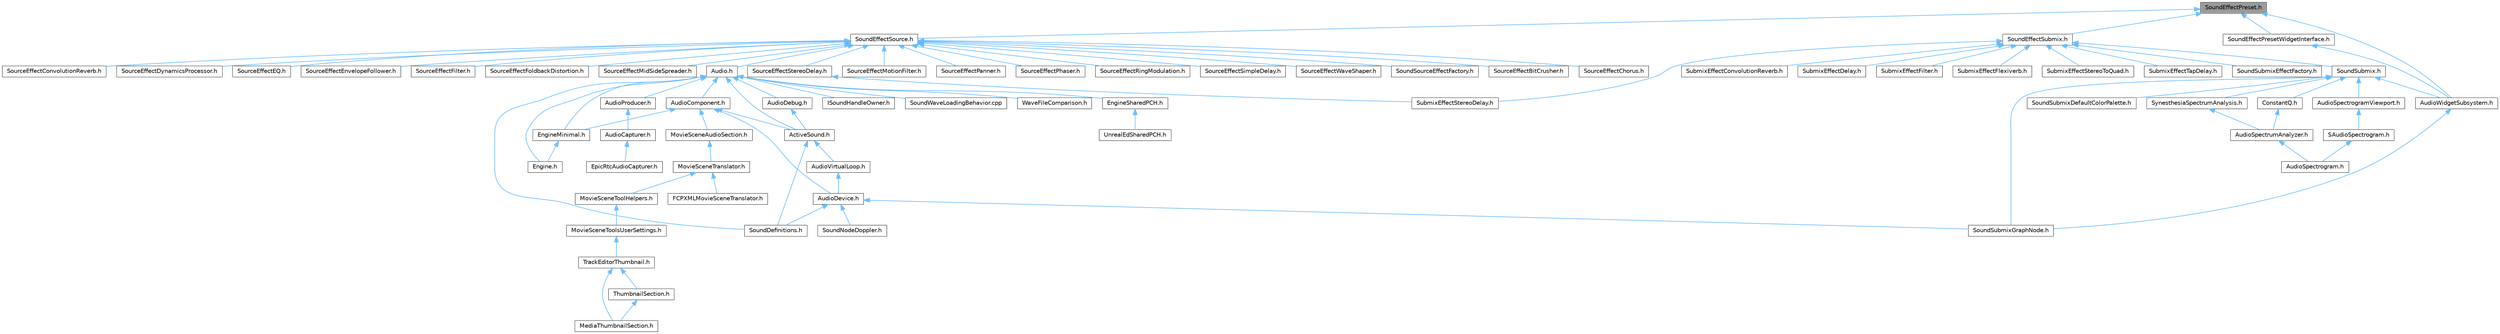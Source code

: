 digraph "SoundEffectPreset.h"
{
 // INTERACTIVE_SVG=YES
 // LATEX_PDF_SIZE
  bgcolor="transparent";
  edge [fontname=Helvetica,fontsize=10,labelfontname=Helvetica,labelfontsize=10];
  node [fontname=Helvetica,fontsize=10,shape=box,height=0.2,width=0.4];
  Node1 [id="Node000001",label="SoundEffectPreset.h",height=0.2,width=0.4,color="gray40", fillcolor="grey60", style="filled", fontcolor="black",tooltip=" "];
  Node1 -> Node2 [id="edge1_Node000001_Node000002",dir="back",color="steelblue1",style="solid",tooltip=" "];
  Node2 [id="Node000002",label="AudioWidgetSubsystem.h",height=0.2,width=0.4,color="grey40", fillcolor="white", style="filled",URL="$de/d1b/AudioWidgetSubsystem_8h.html",tooltip=" "];
  Node2 -> Node3 [id="edge2_Node000002_Node000003",dir="back",color="steelblue1",style="solid",tooltip=" "];
  Node3 [id="Node000003",label="SoundSubmixGraphNode.h",height=0.2,width=0.4,color="grey40", fillcolor="white", style="filled",URL="$d5/d09/SoundSubmixGraphNode_8h.html",tooltip=" "];
  Node1 -> Node4 [id="edge3_Node000001_Node000004",dir="back",color="steelblue1",style="solid",tooltip=" "];
  Node4 [id="Node000004",label="SoundEffectPresetWidgetInterface.h",height=0.2,width=0.4,color="grey40", fillcolor="white", style="filled",URL="$dc/d31/SoundEffectPresetWidgetInterface_8h.html",tooltip=" "];
  Node4 -> Node2 [id="edge4_Node000004_Node000002",dir="back",color="steelblue1",style="solid",tooltip=" "];
  Node1 -> Node5 [id="edge5_Node000001_Node000005",dir="back",color="steelblue1",style="solid",tooltip=" "];
  Node5 [id="Node000005",label="SoundEffectSource.h",height=0.2,width=0.4,color="grey40", fillcolor="white", style="filled",URL="$d1/d61/SoundEffectSource_8h.html",tooltip=" "];
  Node5 -> Node6 [id="edge6_Node000005_Node000006",dir="back",color="steelblue1",style="solid",tooltip=" "];
  Node6 [id="Node000006",label="Audio.h",height=0.2,width=0.4,color="grey40", fillcolor="white", style="filled",URL="$d8/daa/Audio_8h.html",tooltip=" "];
  Node6 -> Node7 [id="edge7_Node000006_Node000007",dir="back",color="steelblue1",style="solid",tooltip=" "];
  Node7 [id="Node000007",label="ActiveSound.h",height=0.2,width=0.4,color="grey40", fillcolor="white", style="filled",URL="$dc/d95/ActiveSound_8h.html",tooltip=" "];
  Node7 -> Node8 [id="edge8_Node000007_Node000008",dir="back",color="steelblue1",style="solid",tooltip=" "];
  Node8 [id="Node000008",label="AudioVirtualLoop.h",height=0.2,width=0.4,color="grey40", fillcolor="white", style="filled",URL="$d5/dde/AudioVirtualLoop_8h.html",tooltip=" "];
  Node8 -> Node9 [id="edge9_Node000008_Node000009",dir="back",color="steelblue1",style="solid",tooltip=" "];
  Node9 [id="Node000009",label="AudioDevice.h",height=0.2,width=0.4,color="grey40", fillcolor="white", style="filled",URL="$d7/ddb/AudioDevice_8h.html",tooltip=" "];
  Node9 -> Node10 [id="edge10_Node000009_Node000010",dir="back",color="steelblue1",style="solid",tooltip=" "];
  Node10 [id="Node000010",label="SoundDefinitions.h",height=0.2,width=0.4,color="grey40", fillcolor="white", style="filled",URL="$d4/da9/SoundDefinitions_8h.html",tooltip=" "];
  Node9 -> Node11 [id="edge11_Node000009_Node000011",dir="back",color="steelblue1",style="solid",tooltip=" "];
  Node11 [id="Node000011",label="SoundNodeDoppler.h",height=0.2,width=0.4,color="grey40", fillcolor="white", style="filled",URL="$d1/d51/SoundNodeDoppler_8h.html",tooltip=" "];
  Node9 -> Node3 [id="edge12_Node000009_Node000003",dir="back",color="steelblue1",style="solid",tooltip=" "];
  Node7 -> Node10 [id="edge13_Node000007_Node000010",dir="back",color="steelblue1",style="solid",tooltip=" "];
  Node6 -> Node12 [id="edge14_Node000006_Node000012",dir="back",color="steelblue1",style="solid",tooltip=" "];
  Node12 [id="Node000012",label="AudioComponent.h",height=0.2,width=0.4,color="grey40", fillcolor="white", style="filled",URL="$d6/d67/AudioComponent_8h.html",tooltip=" "];
  Node12 -> Node7 [id="edge15_Node000012_Node000007",dir="back",color="steelblue1",style="solid",tooltip=" "];
  Node12 -> Node9 [id="edge16_Node000012_Node000009",dir="back",color="steelblue1",style="solid",tooltip=" "];
  Node12 -> Node13 [id="edge17_Node000012_Node000013",dir="back",color="steelblue1",style="solid",tooltip=" "];
  Node13 [id="Node000013",label="EngineMinimal.h",height=0.2,width=0.4,color="grey40", fillcolor="white", style="filled",URL="$d0/d2c/EngineMinimal_8h.html",tooltip=" "];
  Node13 -> Node14 [id="edge18_Node000013_Node000014",dir="back",color="steelblue1",style="solid",tooltip=" "];
  Node14 [id="Node000014",label="Engine.h",height=0.2,width=0.4,color="grey40", fillcolor="white", style="filled",URL="$d1/d34/Public_2Engine_8h.html",tooltip=" "];
  Node12 -> Node15 [id="edge19_Node000012_Node000015",dir="back",color="steelblue1",style="solid",tooltip=" "];
  Node15 [id="Node000015",label="MovieSceneAudioSection.h",height=0.2,width=0.4,color="grey40", fillcolor="white", style="filled",URL="$da/d5f/MovieSceneAudioSection_8h.html",tooltip=" "];
  Node15 -> Node16 [id="edge20_Node000015_Node000016",dir="back",color="steelblue1",style="solid",tooltip=" "];
  Node16 [id="Node000016",label="MovieSceneTranslator.h",height=0.2,width=0.4,color="grey40", fillcolor="white", style="filled",URL="$d2/d49/MovieSceneTranslator_8h.html",tooltip=" "];
  Node16 -> Node17 [id="edge21_Node000016_Node000017",dir="back",color="steelblue1",style="solid",tooltip=" "];
  Node17 [id="Node000017",label="FCPXMLMovieSceneTranslator.h",height=0.2,width=0.4,color="grey40", fillcolor="white", style="filled",URL="$d2/d93/FCPXMLMovieSceneTranslator_8h.html",tooltip=" "];
  Node16 -> Node18 [id="edge22_Node000016_Node000018",dir="back",color="steelblue1",style="solid",tooltip=" "];
  Node18 [id="Node000018",label="MovieSceneToolHelpers.h",height=0.2,width=0.4,color="grey40", fillcolor="white", style="filled",URL="$d4/d0e/MovieSceneToolHelpers_8h.html",tooltip=" "];
  Node18 -> Node19 [id="edge23_Node000018_Node000019",dir="back",color="steelblue1",style="solid",tooltip=" "];
  Node19 [id="Node000019",label="MovieSceneToolsUserSettings.h",height=0.2,width=0.4,color="grey40", fillcolor="white", style="filled",URL="$d5/dab/MovieSceneToolsUserSettings_8h.html",tooltip=" "];
  Node19 -> Node20 [id="edge24_Node000019_Node000020",dir="back",color="steelblue1",style="solid",tooltip=" "];
  Node20 [id="Node000020",label="TrackEditorThumbnail.h",height=0.2,width=0.4,color="grey40", fillcolor="white", style="filled",URL="$d6/d44/TrackEditorThumbnail_8h.html",tooltip=" "];
  Node20 -> Node21 [id="edge25_Node000020_Node000021",dir="back",color="steelblue1",style="solid",tooltip=" "];
  Node21 [id="Node000021",label="MediaThumbnailSection.h",height=0.2,width=0.4,color="grey40", fillcolor="white", style="filled",URL="$d8/dfe/MediaThumbnailSection_8h.html",tooltip=" "];
  Node20 -> Node22 [id="edge26_Node000020_Node000022",dir="back",color="steelblue1",style="solid",tooltip=" "];
  Node22 [id="Node000022",label="ThumbnailSection.h",height=0.2,width=0.4,color="grey40", fillcolor="white", style="filled",URL="$de/daf/ThumbnailSection_8h.html",tooltip=" "];
  Node22 -> Node21 [id="edge27_Node000022_Node000021",dir="back",color="steelblue1",style="solid",tooltip=" "];
  Node6 -> Node23 [id="edge28_Node000006_Node000023",dir="back",color="steelblue1",style="solid",tooltip=" "];
  Node23 [id="Node000023",label="AudioDebug.h",height=0.2,width=0.4,color="grey40", fillcolor="white", style="filled",URL="$d2/dbd/AudioDebug_8h.html",tooltip=" "];
  Node23 -> Node7 [id="edge29_Node000023_Node000007",dir="back",color="steelblue1",style="solid",tooltip=" "];
  Node6 -> Node24 [id="edge30_Node000006_Node000024",dir="back",color="steelblue1",style="solid",tooltip=" "];
  Node24 [id="Node000024",label="AudioProducer.h",height=0.2,width=0.4,color="grey40", fillcolor="white", style="filled",URL="$d5/d00/AudioProducer_8h.html",tooltip=" "];
  Node24 -> Node25 [id="edge31_Node000024_Node000025",dir="back",color="steelblue1",style="solid",tooltip=" "];
  Node25 [id="Node000025",label="AudioCapturer.h",height=0.2,width=0.4,color="grey40", fillcolor="white", style="filled",URL="$db/dac/AudioCapturer_8h.html",tooltip=" "];
  Node25 -> Node26 [id="edge32_Node000025_Node000026",dir="back",color="steelblue1",style="solid",tooltip=" "];
  Node26 [id="Node000026",label="EpicRtcAudioCapturer.h",height=0.2,width=0.4,color="grey40", fillcolor="white", style="filled",URL="$dd/dbf/EpicRtcAudioCapturer_8h.html",tooltip=" "];
  Node6 -> Node14 [id="edge33_Node000006_Node000014",dir="back",color="steelblue1",style="solid",tooltip=" "];
  Node6 -> Node13 [id="edge34_Node000006_Node000013",dir="back",color="steelblue1",style="solid",tooltip=" "];
  Node6 -> Node27 [id="edge35_Node000006_Node000027",dir="back",color="steelblue1",style="solid",tooltip=" "];
  Node27 [id="Node000027",label="EngineSharedPCH.h",height=0.2,width=0.4,color="grey40", fillcolor="white", style="filled",URL="$dc/dbb/EngineSharedPCH_8h.html",tooltip=" "];
  Node27 -> Node28 [id="edge36_Node000027_Node000028",dir="back",color="steelblue1",style="solid",tooltip=" "];
  Node28 [id="Node000028",label="UnrealEdSharedPCH.h",height=0.2,width=0.4,color="grey40", fillcolor="white", style="filled",URL="$d1/de6/UnrealEdSharedPCH_8h.html",tooltip=" "];
  Node6 -> Node29 [id="edge37_Node000006_Node000029",dir="back",color="steelblue1",style="solid",tooltip=" "];
  Node29 [id="Node000029",label="ISoundHandleOwner.h",height=0.2,width=0.4,color="grey40", fillcolor="white", style="filled",URL="$d5/db5/ISoundHandleOwner_8h.html",tooltip=" "];
  Node6 -> Node10 [id="edge38_Node000006_Node000010",dir="back",color="steelblue1",style="solid",tooltip=" "];
  Node6 -> Node30 [id="edge39_Node000006_Node000030",dir="back",color="steelblue1",style="solid",tooltip=" "];
  Node30 [id="Node000030",label="SoundWaveLoadingBehavior.cpp",height=0.2,width=0.4,color="grey40", fillcolor="white", style="filled",URL="$d7/d95/SoundWaveLoadingBehavior_8cpp.html",tooltip=" "];
  Node6 -> Node31 [id="edge40_Node000006_Node000031",dir="back",color="steelblue1",style="solid",tooltip=" "];
  Node31 [id="Node000031",label="WaveFileComparison.h",height=0.2,width=0.4,color="grey40", fillcolor="white", style="filled",URL="$d7/dcb/WaveFileComparison_8h.html",tooltip=" "];
  Node5 -> Node32 [id="edge41_Node000005_Node000032",dir="back",color="steelblue1",style="solid",tooltip=" "];
  Node32 [id="Node000032",label="SoundSourceEffectFactory.h",height=0.2,width=0.4,color="grey40", fillcolor="white", style="filled",URL="$d7/d0d/SoundSourceEffectFactory_8h.html",tooltip=" "];
  Node5 -> Node33 [id="edge42_Node000005_Node000033",dir="back",color="steelblue1",style="solid",tooltip=" "];
  Node33 [id="Node000033",label="SourceEffectBitCrusher.h",height=0.2,width=0.4,color="grey40", fillcolor="white", style="filled",URL="$d7/dec/SourceEffectBitCrusher_8h.html",tooltip=" "];
  Node5 -> Node34 [id="edge43_Node000005_Node000034",dir="back",color="steelblue1",style="solid",tooltip=" "];
  Node34 [id="Node000034",label="SourceEffectChorus.h",height=0.2,width=0.4,color="grey40", fillcolor="white", style="filled",URL="$d0/d55/SourceEffectChorus_8h.html",tooltip=" "];
  Node5 -> Node35 [id="edge44_Node000005_Node000035",dir="back",color="steelblue1",style="solid",tooltip=" "];
  Node35 [id="Node000035",label="SourceEffectConvolutionReverb.h",height=0.2,width=0.4,color="grey40", fillcolor="white", style="filled",URL="$da/d49/SourceEffectConvolutionReverb_8h.html",tooltip=" "];
  Node5 -> Node36 [id="edge45_Node000005_Node000036",dir="back",color="steelblue1",style="solid",tooltip=" "];
  Node36 [id="Node000036",label="SourceEffectDynamicsProcessor.h",height=0.2,width=0.4,color="grey40", fillcolor="white", style="filled",URL="$dc/d71/SourceEffectDynamicsProcessor_8h.html",tooltip=" "];
  Node5 -> Node37 [id="edge46_Node000005_Node000037",dir="back",color="steelblue1",style="solid",tooltip=" "];
  Node37 [id="Node000037",label="SourceEffectEQ.h",height=0.2,width=0.4,color="grey40", fillcolor="white", style="filled",URL="$d9/dd2/SourceEffectEQ_8h.html",tooltip=" "];
  Node5 -> Node38 [id="edge47_Node000005_Node000038",dir="back",color="steelblue1",style="solid",tooltip=" "];
  Node38 [id="Node000038",label="SourceEffectEnvelopeFollower.h",height=0.2,width=0.4,color="grey40", fillcolor="white", style="filled",URL="$d9/d77/SourceEffectEnvelopeFollower_8h.html",tooltip=" "];
  Node5 -> Node39 [id="edge48_Node000005_Node000039",dir="back",color="steelblue1",style="solid",tooltip=" "];
  Node39 [id="Node000039",label="SourceEffectFilter.h",height=0.2,width=0.4,color="grey40", fillcolor="white", style="filled",URL="$d2/de9/SourceEffectFilter_8h.html",tooltip=" "];
  Node5 -> Node40 [id="edge49_Node000005_Node000040",dir="back",color="steelblue1",style="solid",tooltip=" "];
  Node40 [id="Node000040",label="SourceEffectFoldbackDistortion.h",height=0.2,width=0.4,color="grey40", fillcolor="white", style="filled",URL="$d8/da3/SourceEffectFoldbackDistortion_8h.html",tooltip=" "];
  Node5 -> Node41 [id="edge50_Node000005_Node000041",dir="back",color="steelblue1",style="solid",tooltip=" "];
  Node41 [id="Node000041",label="SourceEffectMidSideSpreader.h",height=0.2,width=0.4,color="grey40", fillcolor="white", style="filled",URL="$d2/d54/SourceEffectMidSideSpreader_8h.html",tooltip=" "];
  Node5 -> Node42 [id="edge51_Node000005_Node000042",dir="back",color="steelblue1",style="solid",tooltip=" "];
  Node42 [id="Node000042",label="SourceEffectMotionFilter.h",height=0.2,width=0.4,color="grey40", fillcolor="white", style="filled",URL="$da/d73/SourceEffectMotionFilter_8h.html",tooltip=" "];
  Node5 -> Node43 [id="edge52_Node000005_Node000043",dir="back",color="steelblue1",style="solid",tooltip=" "];
  Node43 [id="Node000043",label="SourceEffectPanner.h",height=0.2,width=0.4,color="grey40", fillcolor="white", style="filled",URL="$d7/d71/SourceEffectPanner_8h.html",tooltip=" "];
  Node5 -> Node44 [id="edge53_Node000005_Node000044",dir="back",color="steelblue1",style="solid",tooltip=" "];
  Node44 [id="Node000044",label="SourceEffectPhaser.h",height=0.2,width=0.4,color="grey40", fillcolor="white", style="filled",URL="$d0/dc5/SourceEffectPhaser_8h.html",tooltip=" "];
  Node5 -> Node45 [id="edge54_Node000005_Node000045",dir="back",color="steelblue1",style="solid",tooltip=" "];
  Node45 [id="Node000045",label="SourceEffectRingModulation.h",height=0.2,width=0.4,color="grey40", fillcolor="white", style="filled",URL="$d6/dc1/SourceEffectRingModulation_8h.html",tooltip=" "];
  Node5 -> Node46 [id="edge55_Node000005_Node000046",dir="back",color="steelblue1",style="solid",tooltip=" "];
  Node46 [id="Node000046",label="SourceEffectSimpleDelay.h",height=0.2,width=0.4,color="grey40", fillcolor="white", style="filled",URL="$d9/d37/SourceEffectSimpleDelay_8h.html",tooltip=" "];
  Node5 -> Node47 [id="edge56_Node000005_Node000047",dir="back",color="steelblue1",style="solid",tooltip=" "];
  Node47 [id="Node000047",label="SourceEffectStereoDelay.h",height=0.2,width=0.4,color="grey40", fillcolor="white", style="filled",URL="$d8/d66/SourceEffectStereoDelay_8h.html",tooltip=" "];
  Node47 -> Node48 [id="edge57_Node000047_Node000048",dir="back",color="steelblue1",style="solid",tooltip=" "];
  Node48 [id="Node000048",label="SubmixEffectStereoDelay.h",height=0.2,width=0.4,color="grey40", fillcolor="white", style="filled",URL="$d0/ddf/SubmixEffectStereoDelay_8h.html",tooltip=" "];
  Node5 -> Node49 [id="edge58_Node000005_Node000049",dir="back",color="steelblue1",style="solid",tooltip=" "];
  Node49 [id="Node000049",label="SourceEffectWaveShaper.h",height=0.2,width=0.4,color="grey40", fillcolor="white", style="filled",URL="$d7/d1a/SourceEffectWaveShaper_8h.html",tooltip=" "];
  Node1 -> Node50 [id="edge59_Node000001_Node000050",dir="back",color="steelblue1",style="solid",tooltip=" "];
  Node50 [id="Node000050",label="SoundEffectSubmix.h",height=0.2,width=0.4,color="grey40", fillcolor="white", style="filled",URL="$d5/d05/SoundEffectSubmix_8h.html",tooltip=" "];
  Node50 -> Node51 [id="edge60_Node000050_Node000051",dir="back",color="steelblue1",style="solid",tooltip=" "];
  Node51 [id="Node000051",label="SoundSubmix.h",height=0.2,width=0.4,color="grey40", fillcolor="white", style="filled",URL="$d9/db4/SoundSubmix_8h.html",tooltip=" "];
  Node51 -> Node52 [id="edge61_Node000051_Node000052",dir="back",color="steelblue1",style="solid",tooltip=" "];
  Node52 [id="Node000052",label="AudioSpectrogramViewport.h",height=0.2,width=0.4,color="grey40", fillcolor="white", style="filled",URL="$d9/d19/AudioSpectrogramViewport_8h.html",tooltip=" "];
  Node52 -> Node53 [id="edge62_Node000052_Node000053",dir="back",color="steelblue1",style="solid",tooltip=" "];
  Node53 [id="Node000053",label="SAudioSpectrogram.h",height=0.2,width=0.4,color="grey40", fillcolor="white", style="filled",URL="$dc/de0/SAudioSpectrogram_8h.html",tooltip=" "];
  Node53 -> Node54 [id="edge63_Node000053_Node000054",dir="back",color="steelblue1",style="solid",tooltip=" "];
  Node54 [id="Node000054",label="AudioSpectrogram.h",height=0.2,width=0.4,color="grey40", fillcolor="white", style="filled",URL="$de/d47/AudioSpectrogram_8h.html",tooltip=" "];
  Node51 -> Node2 [id="edge64_Node000051_Node000002",dir="back",color="steelblue1",style="solid",tooltip=" "];
  Node51 -> Node55 [id="edge65_Node000051_Node000055",dir="back",color="steelblue1",style="solid",tooltip=" "];
  Node55 [id="Node000055",label="ConstantQ.h",height=0.2,width=0.4,color="grey40", fillcolor="white", style="filled",URL="$de/d9f/ConstantQ_8h.html",tooltip=" "];
  Node55 -> Node56 [id="edge66_Node000055_Node000056",dir="back",color="steelblue1",style="solid",tooltip=" "];
  Node56 [id="Node000056",label="AudioSpectrumAnalyzer.h",height=0.2,width=0.4,color="grey40", fillcolor="white", style="filled",URL="$de/dae/AudioSpectrumAnalyzer_8h.html",tooltip=" "];
  Node56 -> Node54 [id="edge67_Node000056_Node000054",dir="back",color="steelblue1",style="solid",tooltip=" "];
  Node51 -> Node57 [id="edge68_Node000051_Node000057",dir="back",color="steelblue1",style="solid",tooltip=" "];
  Node57 [id="Node000057",label="SoundSubmixDefaultColorPalette.h",height=0.2,width=0.4,color="grey40", fillcolor="white", style="filled",URL="$d0/df9/SoundSubmixDefaultColorPalette_8h.html",tooltip=" "];
  Node51 -> Node3 [id="edge69_Node000051_Node000003",dir="back",color="steelblue1",style="solid",tooltip=" "];
  Node51 -> Node58 [id="edge70_Node000051_Node000058",dir="back",color="steelblue1",style="solid",tooltip=" "];
  Node58 [id="Node000058",label="SynesthesiaSpectrumAnalysis.h",height=0.2,width=0.4,color="grey40", fillcolor="white", style="filled",URL="$d7/d2c/SynesthesiaSpectrumAnalysis_8h.html",tooltip=" "];
  Node58 -> Node56 [id="edge71_Node000058_Node000056",dir="back",color="steelblue1",style="solid",tooltip=" "];
  Node50 -> Node59 [id="edge72_Node000050_Node000059",dir="back",color="steelblue1",style="solid",tooltip=" "];
  Node59 [id="Node000059",label="SoundSubmixEffectFactory.h",height=0.2,width=0.4,color="grey40", fillcolor="white", style="filled",URL="$dc/d47/SoundSubmixEffectFactory_8h.html",tooltip=" "];
  Node50 -> Node60 [id="edge73_Node000050_Node000060",dir="back",color="steelblue1",style="solid",tooltip=" "];
  Node60 [id="Node000060",label="SubmixEffectConvolutionReverb.h",height=0.2,width=0.4,color="grey40", fillcolor="white", style="filled",URL="$df/d67/SubmixEffectConvolutionReverb_8h.html",tooltip=" "];
  Node50 -> Node61 [id="edge74_Node000050_Node000061",dir="back",color="steelblue1",style="solid",tooltip=" "];
  Node61 [id="Node000061",label="SubmixEffectDelay.h",height=0.2,width=0.4,color="grey40", fillcolor="white", style="filled",URL="$db/dcc/SubmixEffectDelay_8h.html",tooltip=" "];
  Node50 -> Node62 [id="edge75_Node000050_Node000062",dir="back",color="steelblue1",style="solid",tooltip=" "];
  Node62 [id="Node000062",label="SubmixEffectFilter.h",height=0.2,width=0.4,color="grey40", fillcolor="white", style="filled",URL="$de/d48/SubmixEffectFilter_8h.html",tooltip=" "];
  Node50 -> Node63 [id="edge76_Node000050_Node000063",dir="back",color="steelblue1",style="solid",tooltip=" "];
  Node63 [id="Node000063",label="SubmixEffectFlexiverb.h",height=0.2,width=0.4,color="grey40", fillcolor="white", style="filled",URL="$d8/d26/SubmixEffectFlexiverb_8h.html",tooltip=" "];
  Node50 -> Node48 [id="edge77_Node000050_Node000048",dir="back",color="steelblue1",style="solid",tooltip=" "];
  Node50 -> Node64 [id="edge78_Node000050_Node000064",dir="back",color="steelblue1",style="solid",tooltip=" "];
  Node64 [id="Node000064",label="SubmixEffectStereoToQuad.h",height=0.2,width=0.4,color="grey40", fillcolor="white", style="filled",URL="$de/d0a/SubmixEffectStereoToQuad_8h.html",tooltip=" "];
  Node50 -> Node65 [id="edge79_Node000050_Node000065",dir="back",color="steelblue1",style="solid",tooltip=" "];
  Node65 [id="Node000065",label="SubmixEffectTapDelay.h",height=0.2,width=0.4,color="grey40", fillcolor="white", style="filled",URL="$dc/df8/SubmixEffectTapDelay_8h.html",tooltip=" "];
}
